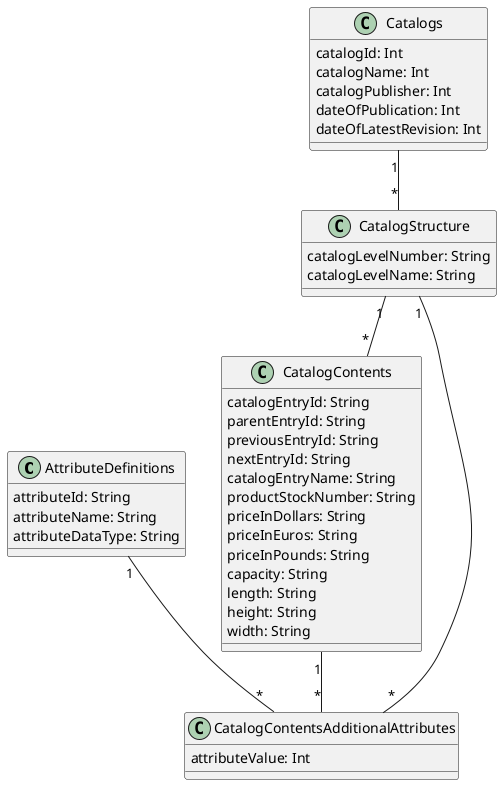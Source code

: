 @startuml "ProductCatalog"


class AttributeDefinitions{
  attributeId: String
  attributeName: String
  attributeDataType: String
}

class Catalogs{
  catalogId: Int
  catalogName: Int
  catalogPublisher: Int
  dateOfPublication: Int
  dateOfLatestRevision: Int
}

class CatalogStructure{
  catalogLevelNumber: String
  catalogLevelName: String
}

class CatalogContents{
  catalogEntryId: String
  parentEntryId: String
  previousEntryId: String
  nextEntryId: String
  catalogEntryName: String
  productStockNumber: String
  priceInDollars: String
  priceInEuros: String
  priceInPounds: String
  capacity: String
  length: String
  height: String
  width: String
}

class CatalogContentsAdditionalAttributes{
  attributeValue: Int
}



AttributeDefinitions "1" -- "*" CatalogContentsAdditionalAttributes

Catalogs "1" -- "*" CatalogStructure

CatalogStructure "1" -- "*" CatalogContents

CatalogStructure "1" -- "*" CatalogContentsAdditionalAttributes

CatalogContents "1" -- "*" CatalogContentsAdditionalAttributes


@enduml